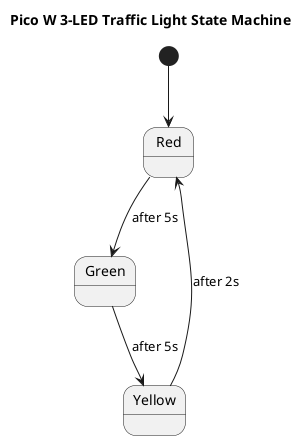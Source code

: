 @startuml
skinparam monochrome true

title Pico W 3-LED Traffic Light State Machine

[*] --> Red
Red --> Green : after 5s
Green --> Yellow : after 5s
Yellow --> Red : after 2s

@enduml
